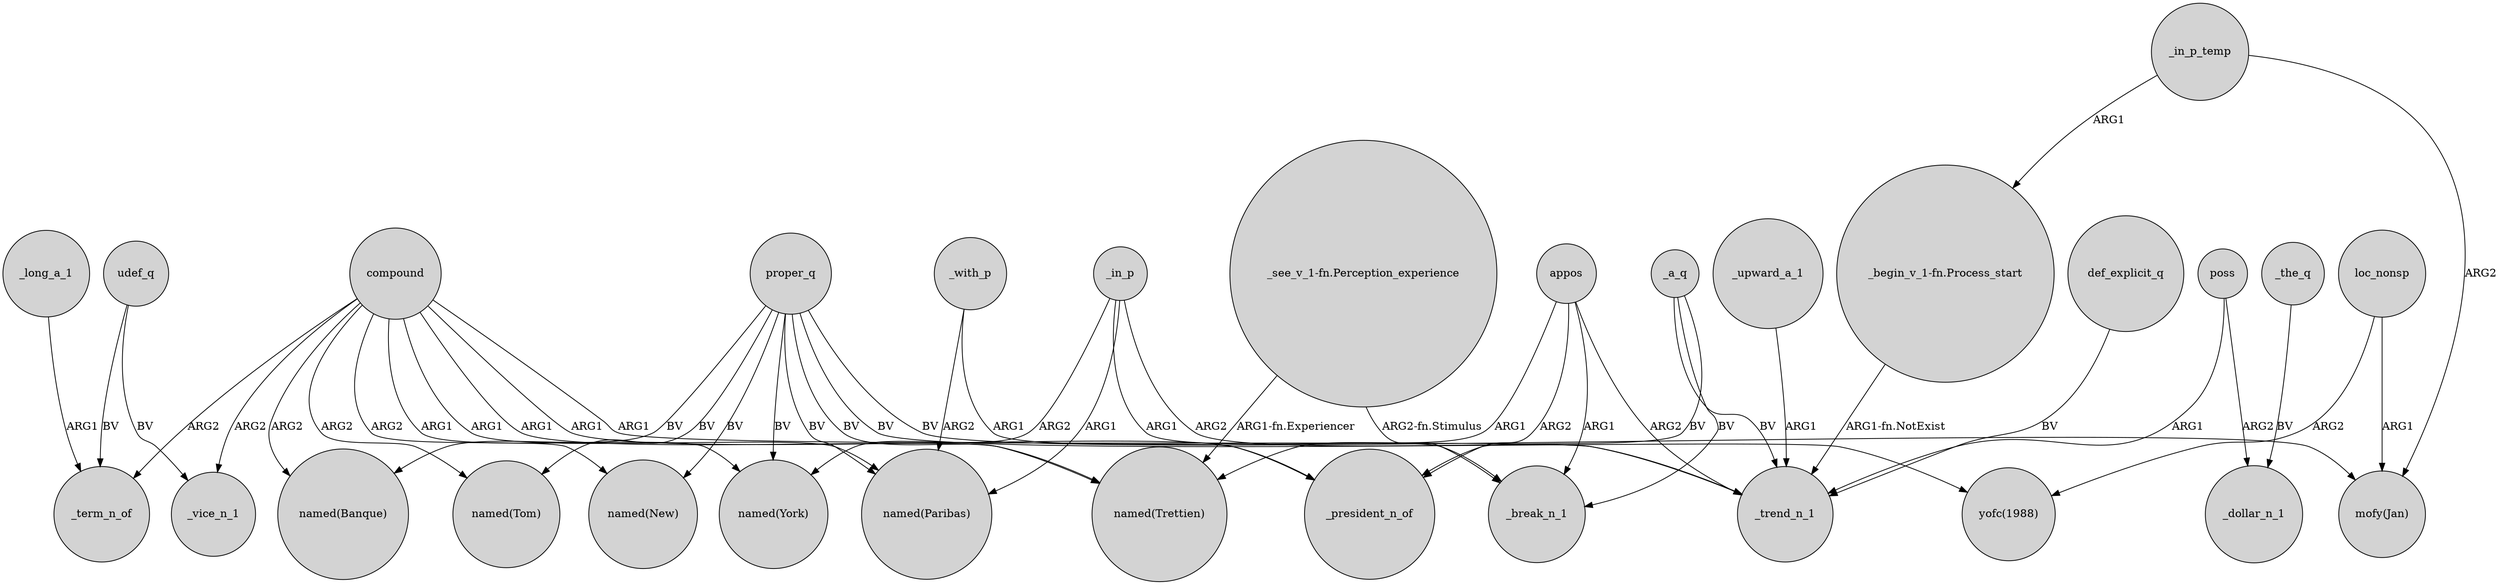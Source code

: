 digraph {
	node [shape=circle style=filled]
	compound -> _vice_n_1 [label=ARG2]
	compound -> "named(New)" [label=ARG2]
	"_see_v_1-fn.Perception_experience" -> "named(Trettien)" [label="ARG1-fn.Experiencer"]
	proper_q -> "named(Banque)" [label=BV]
	compound -> _term_n_of [label=ARG2]
	_in_p_temp -> "mofy(Jan)" [label=ARG2]
	proper_q -> "named(Trettien)" [label=BV]
	proper_q -> "named(New)" [label=BV]
	poss -> _trend_n_1 [label=ARG1]
	_the_q -> _dollar_n_1 [label=BV]
	"_see_v_1-fn.Perception_experience" -> _break_n_1 [label="ARG2-fn.Stimulus"]
	poss -> _dollar_n_1 [label=ARG2]
	proper_q -> "mofy(Jan)" [label=BV]
	udef_q -> _vice_n_1 [label=BV]
	_in_p -> _break_n_1 [label=ARG1]
	compound -> "named(Trettien)" [label=ARG1]
	appos -> _president_n_of [label=ARG2]
	appos -> _trend_n_1 [label=ARG2]
	compound -> _trend_n_1 [label=ARG1]
	_upward_a_1 -> _trend_n_1 [label=ARG1]
	_in_p -> _trend_n_1 [label=ARG2]
	compound -> "named(York)" [label=ARG1]
	compound -> _president_n_of [label=ARG1]
	_in_p_temp -> "_begin_v_1-fn.Process_start" [label=ARG1]
	_with_p -> "named(Paribas)" [label=ARG2]
	"_begin_v_1-fn.Process_start" -> _trend_n_1 [label="ARG1-fn.NotExist"]
	proper_q -> "yofc(1988)" [label=BV]
	compound -> "named(Paribas)" [label=ARG1]
	_a_q -> _trend_n_1 [label=BV]
	udef_q -> _term_n_of [label=BV]
	_with_p -> _president_n_of [label=ARG1]
	_a_q -> _president_n_of [label=BV]
	appos -> "named(Trettien)" [label=ARG1]
	compound -> "named(Tom)" [label=ARG2]
	_in_p -> "named(York)" [label=ARG2]
	proper_q -> "named(Tom)" [label=BV]
	_a_q -> _break_n_1 [label=BV]
	_in_p -> "named(Paribas)" [label=ARG1]
	def_explicit_q -> _trend_n_1 [label=BV]
	appos -> _break_n_1 [label=ARG1]
	compound -> "named(Banque)" [label=ARG2]
	proper_q -> "named(York)" [label=BV]
	loc_nonsp -> "mofy(Jan)" [label=ARG1]
	_long_a_1 -> _term_n_of [label=ARG1]
	loc_nonsp -> "yofc(1988)" [label=ARG2]
	proper_q -> "named(Paribas)" [label=BV]
}
